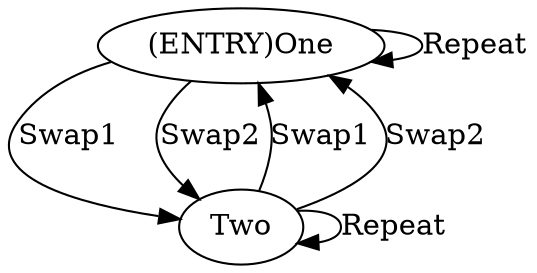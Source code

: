 digraph {
    S00 [label="(ENTRY)One"];
    S01 [label="Two"];
    
    S00 -> S00 [label="Repeat"];
    S01 -> S01 [label="Repeat"];
    S00 -> S01 [label="Swap1"];
    S01 -> S00 [label="Swap1"];
    S00 -> S01 [label="Swap2"];
    S01 -> S00 [label="Swap2"];
}
